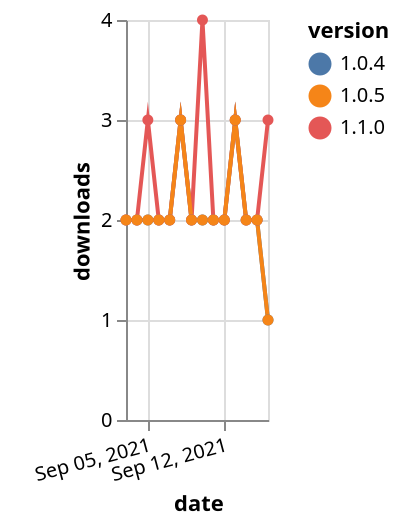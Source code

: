 {"$schema": "https://vega.github.io/schema/vega-lite/v5.json", "description": "A simple bar chart with embedded data.", "data": {"values": [{"date": "2021-09-03", "total": 1941, "delta": 2, "version": "1.0.4"}, {"date": "2021-09-04", "total": 1943, "delta": 2, "version": "1.0.4"}, {"date": "2021-09-05", "total": 1945, "delta": 2, "version": "1.0.4"}, {"date": "2021-09-06", "total": 1947, "delta": 2, "version": "1.0.4"}, {"date": "2021-09-07", "total": 1949, "delta": 2, "version": "1.0.4"}, {"date": "2021-09-08", "total": 1952, "delta": 3, "version": "1.0.4"}, {"date": "2021-09-09", "total": 1954, "delta": 2, "version": "1.0.4"}, {"date": "2021-09-10", "total": 1956, "delta": 2, "version": "1.0.4"}, {"date": "2021-09-11", "total": 1958, "delta": 2, "version": "1.0.4"}, {"date": "2021-09-12", "total": 1960, "delta": 2, "version": "1.0.4"}, {"date": "2021-09-13", "total": 1963, "delta": 3, "version": "1.0.4"}, {"date": "2021-09-14", "total": 1965, "delta": 2, "version": "1.0.4"}, {"date": "2021-09-15", "total": 1967, "delta": 2, "version": "1.0.4"}, {"date": "2021-09-16", "total": 1968, "delta": 1, "version": "1.0.4"}, {"date": "2021-09-03", "total": 1332, "delta": 2, "version": "1.1.0"}, {"date": "2021-09-04", "total": 1334, "delta": 2, "version": "1.1.0"}, {"date": "2021-09-05", "total": 1337, "delta": 3, "version": "1.1.0"}, {"date": "2021-09-06", "total": 1339, "delta": 2, "version": "1.1.0"}, {"date": "2021-09-07", "total": 1341, "delta": 2, "version": "1.1.0"}, {"date": "2021-09-08", "total": 1344, "delta": 3, "version": "1.1.0"}, {"date": "2021-09-09", "total": 1346, "delta": 2, "version": "1.1.0"}, {"date": "2021-09-10", "total": 1350, "delta": 4, "version": "1.1.0"}, {"date": "2021-09-11", "total": 1352, "delta": 2, "version": "1.1.0"}, {"date": "2021-09-12", "total": 1354, "delta": 2, "version": "1.1.0"}, {"date": "2021-09-13", "total": 1357, "delta": 3, "version": "1.1.0"}, {"date": "2021-09-14", "total": 1359, "delta": 2, "version": "1.1.0"}, {"date": "2021-09-15", "total": 1361, "delta": 2, "version": "1.1.0"}, {"date": "2021-09-16", "total": 1364, "delta": 3, "version": "1.1.0"}, {"date": "2021-09-03", "total": 1815, "delta": 2, "version": "1.0.5"}, {"date": "2021-09-04", "total": 1817, "delta": 2, "version": "1.0.5"}, {"date": "2021-09-05", "total": 1819, "delta": 2, "version": "1.0.5"}, {"date": "2021-09-06", "total": 1821, "delta": 2, "version": "1.0.5"}, {"date": "2021-09-07", "total": 1823, "delta": 2, "version": "1.0.5"}, {"date": "2021-09-08", "total": 1826, "delta": 3, "version": "1.0.5"}, {"date": "2021-09-09", "total": 1828, "delta": 2, "version": "1.0.5"}, {"date": "2021-09-10", "total": 1830, "delta": 2, "version": "1.0.5"}, {"date": "2021-09-11", "total": 1832, "delta": 2, "version": "1.0.5"}, {"date": "2021-09-12", "total": 1834, "delta": 2, "version": "1.0.5"}, {"date": "2021-09-13", "total": 1837, "delta": 3, "version": "1.0.5"}, {"date": "2021-09-14", "total": 1839, "delta": 2, "version": "1.0.5"}, {"date": "2021-09-15", "total": 1841, "delta": 2, "version": "1.0.5"}, {"date": "2021-09-16", "total": 1842, "delta": 1, "version": "1.0.5"}]}, "width": "container", "mark": {"type": "line", "point": {"filled": true}}, "encoding": {"x": {"field": "date", "type": "temporal", "timeUnit": "yearmonthdate", "title": "date", "axis": {"labelAngle": -15}}, "y": {"field": "delta", "type": "quantitative", "title": "downloads"}, "color": {"field": "version", "type": "nominal"}, "tooltip": {"field": "delta"}}}